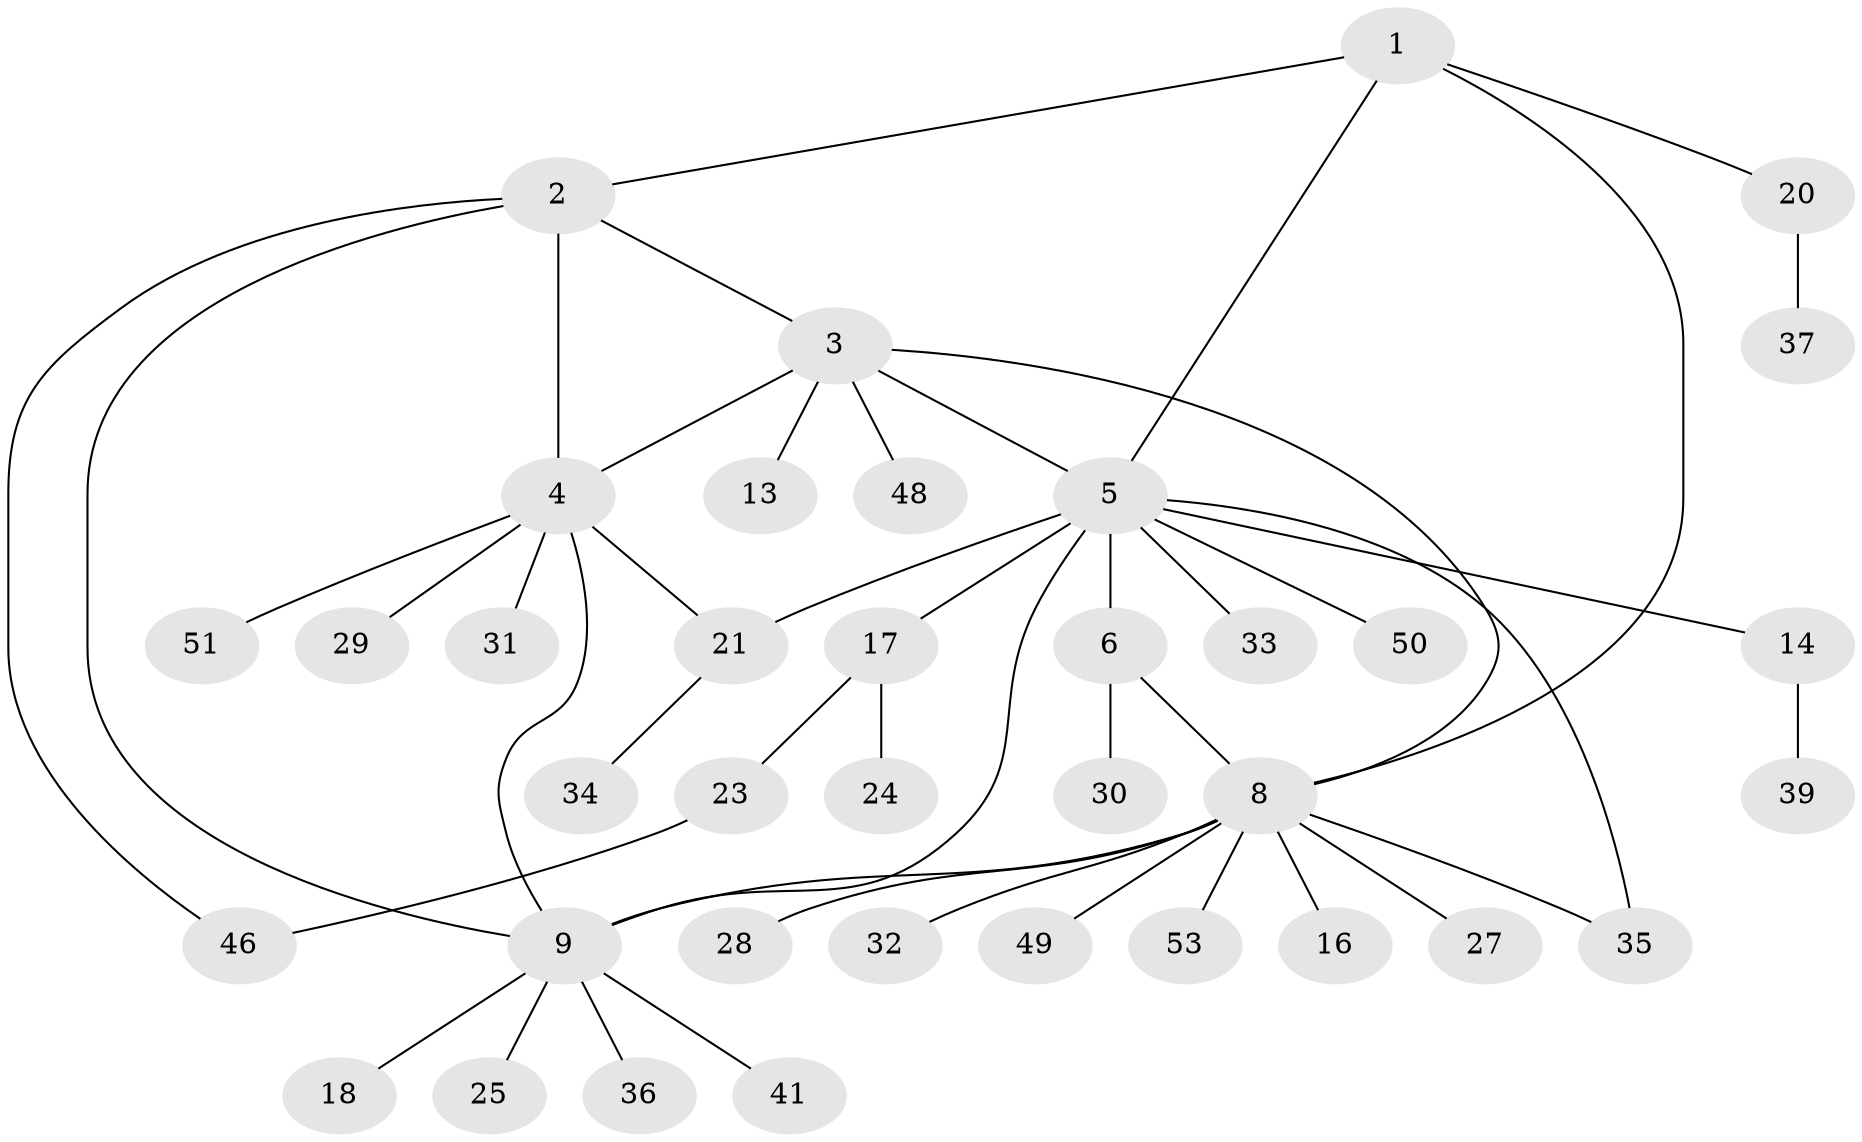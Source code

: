 // original degree distribution, {4: 0.09433962264150944, 6: 0.03773584905660377, 3: 0.1320754716981132, 8: 0.018867924528301886, 10: 0.03773584905660377, 5: 0.018867924528301886, 1: 0.5660377358490566, 2: 0.09433962264150944}
// Generated by graph-tools (version 1.1) at 2025/11/02/27/25 16:11:29]
// undirected, 37 vertices, 46 edges
graph export_dot {
graph [start="1"]
  node [color=gray90,style=filled];
  1 [super="+15"];
  2 [super="+12"];
  3 [super="+7"];
  4 [super="+19"];
  5 [super="+43"];
  6 [super="+11"];
  8 [super="+26"];
  9 [super="+10"];
  13;
  14 [super="+22"];
  16;
  17 [super="+44"];
  18;
  20 [super="+42"];
  21 [super="+45"];
  23 [super="+38"];
  24;
  25;
  27;
  28;
  29;
  30;
  31 [super="+47"];
  32;
  33;
  34;
  35;
  36;
  37 [super="+40"];
  39;
  41;
  46 [super="+52"];
  48;
  49;
  50;
  51;
  53;
  1 -- 2;
  1 -- 5;
  1 -- 20;
  1 -- 8;
  2 -- 4;
  2 -- 9;
  2 -- 46;
  2 -- 3;
  3 -- 4;
  3 -- 5;
  3 -- 48;
  3 -- 8;
  3 -- 13;
  4 -- 21;
  4 -- 29;
  4 -- 31;
  4 -- 51;
  4 -- 9;
  5 -- 6;
  5 -- 14;
  5 -- 17;
  5 -- 33;
  5 -- 35;
  5 -- 21 [weight=2];
  5 -- 50;
  5 -- 9;
  6 -- 8;
  6 -- 30;
  8 -- 16;
  8 -- 28;
  8 -- 32;
  8 -- 35;
  8 -- 49;
  8 -- 27;
  8 -- 53;
  8 -- 9;
  9 -- 18;
  9 -- 36;
  9 -- 25;
  9 -- 41;
  14 -- 39;
  17 -- 23;
  17 -- 24;
  20 -- 37;
  21 -- 34;
  23 -- 46;
}
